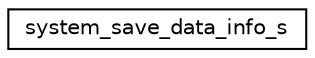 digraph "Graphical Class Hierarchy"
{
  edge [fontname="Helvetica",fontsize="10",labelfontname="Helvetica",labelfontsize="10"];
  node [fontname="Helvetica",fontsize="10",shape=record];
  rankdir="LR";
  Node1 [label="system_save_data_info_s",height=0.2,width=0.4,color="black", fillcolor="white", style="filled",URL="$structsystem__save__data__info__s.html"];
}

